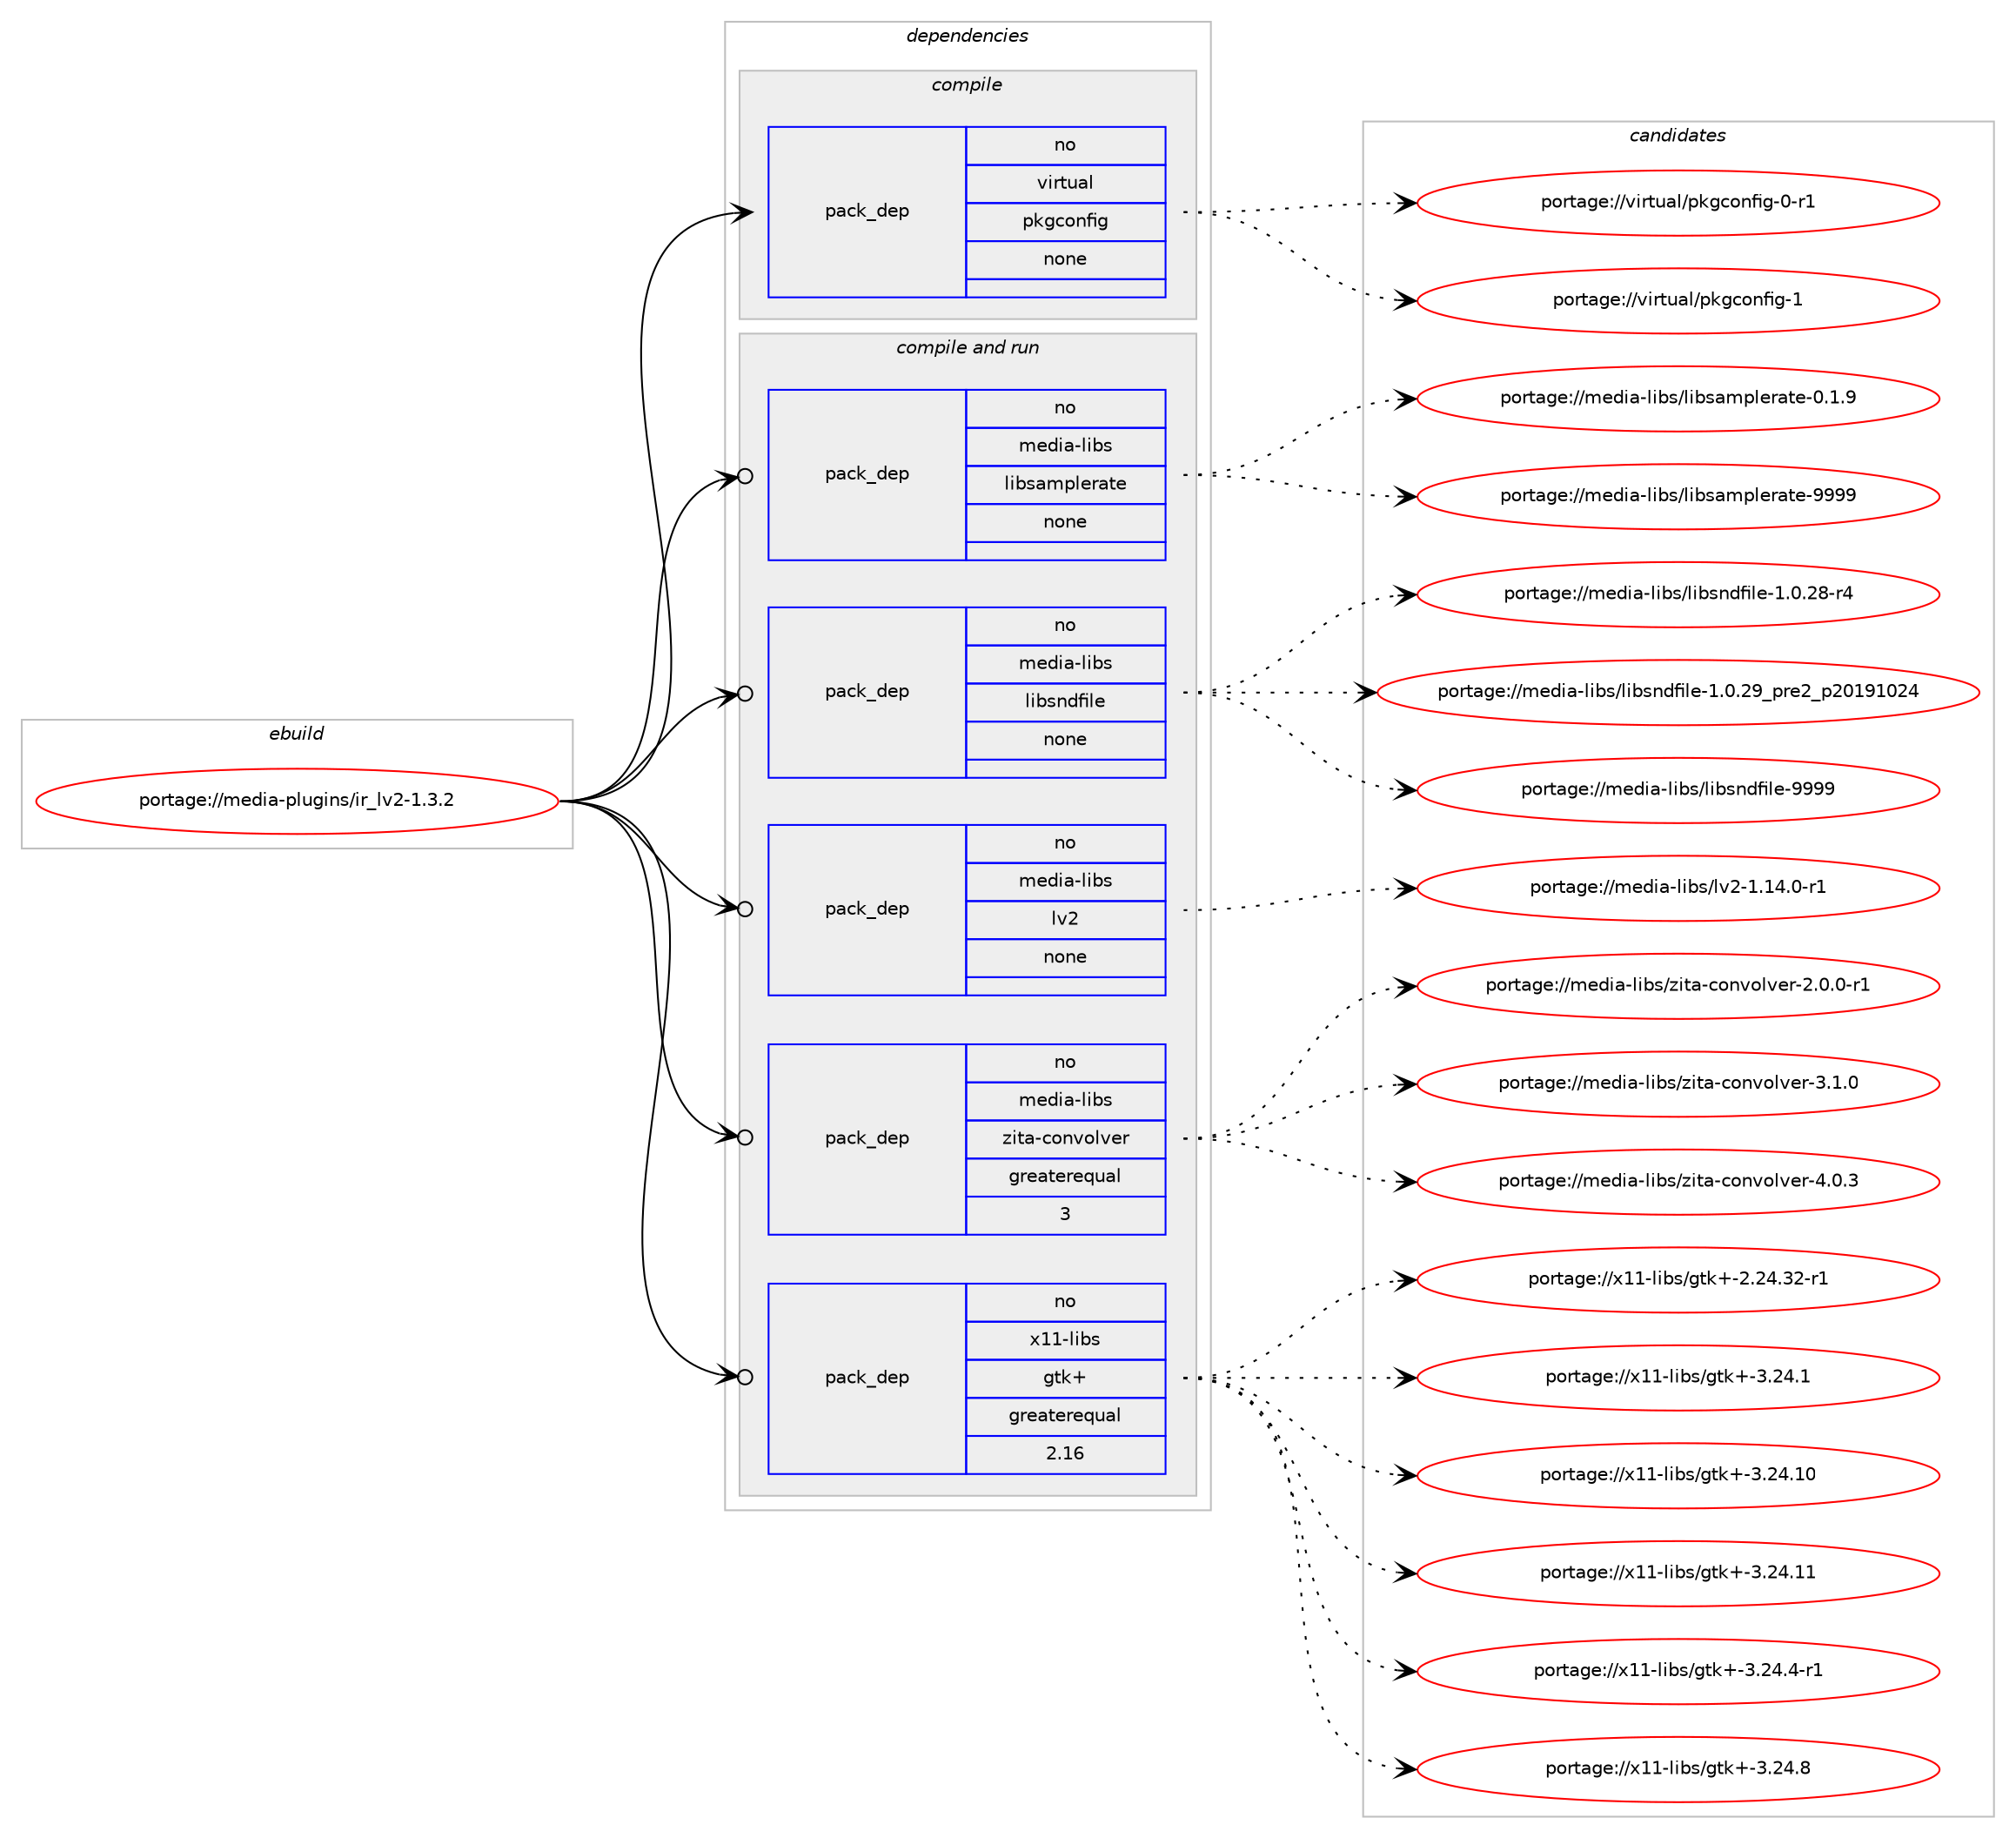 digraph prolog {

# *************
# Graph options
# *************

newrank=true;
concentrate=true;
compound=true;
graph [rankdir=LR,fontname=Helvetica,fontsize=10,ranksep=1.5];#, ranksep=2.5, nodesep=0.2];
edge  [arrowhead=vee];
node  [fontname=Helvetica,fontsize=10];

# **********
# The ebuild
# **********

subgraph cluster_leftcol {
color=gray;
rank=same;
label=<<i>ebuild</i>>;
id [label="portage://media-plugins/ir_lv2-1.3.2", color=red, width=4, href="../media-plugins/ir_lv2-1.3.2.svg"];
}

# ****************
# The dependencies
# ****************

subgraph cluster_midcol {
color=gray;
label=<<i>dependencies</i>>;
subgraph cluster_compile {
fillcolor="#eeeeee";
style=filled;
label=<<i>compile</i>>;
subgraph pack239961 {
dependency326971 [label=<<TABLE BORDER="0" CELLBORDER="1" CELLSPACING="0" CELLPADDING="4" WIDTH="220"><TR><TD ROWSPAN="6" CELLPADDING="30">pack_dep</TD></TR><TR><TD WIDTH="110">no</TD></TR><TR><TD>virtual</TD></TR><TR><TD>pkgconfig</TD></TR><TR><TD>none</TD></TR><TR><TD></TD></TR></TABLE>>, shape=none, color=blue];
}
id:e -> dependency326971:w [weight=20,style="solid",arrowhead="vee"];
}
subgraph cluster_compileandrun {
fillcolor="#eeeeee";
style=filled;
label=<<i>compile and run</i>>;
subgraph pack239962 {
dependency326972 [label=<<TABLE BORDER="0" CELLBORDER="1" CELLSPACING="0" CELLPADDING="4" WIDTH="220"><TR><TD ROWSPAN="6" CELLPADDING="30">pack_dep</TD></TR><TR><TD WIDTH="110">no</TD></TR><TR><TD>media-libs</TD></TR><TR><TD>libsamplerate</TD></TR><TR><TD>none</TD></TR><TR><TD></TD></TR></TABLE>>, shape=none, color=blue];
}
id:e -> dependency326972:w [weight=20,style="solid",arrowhead="odotvee"];
subgraph pack239963 {
dependency326973 [label=<<TABLE BORDER="0" CELLBORDER="1" CELLSPACING="0" CELLPADDING="4" WIDTH="220"><TR><TD ROWSPAN="6" CELLPADDING="30">pack_dep</TD></TR><TR><TD WIDTH="110">no</TD></TR><TR><TD>media-libs</TD></TR><TR><TD>libsndfile</TD></TR><TR><TD>none</TD></TR><TR><TD></TD></TR></TABLE>>, shape=none, color=blue];
}
id:e -> dependency326973:w [weight=20,style="solid",arrowhead="odotvee"];
subgraph pack239964 {
dependency326974 [label=<<TABLE BORDER="0" CELLBORDER="1" CELLSPACING="0" CELLPADDING="4" WIDTH="220"><TR><TD ROWSPAN="6" CELLPADDING="30">pack_dep</TD></TR><TR><TD WIDTH="110">no</TD></TR><TR><TD>media-libs</TD></TR><TR><TD>lv2</TD></TR><TR><TD>none</TD></TR><TR><TD></TD></TR></TABLE>>, shape=none, color=blue];
}
id:e -> dependency326974:w [weight=20,style="solid",arrowhead="odotvee"];
subgraph pack239965 {
dependency326975 [label=<<TABLE BORDER="0" CELLBORDER="1" CELLSPACING="0" CELLPADDING="4" WIDTH="220"><TR><TD ROWSPAN="6" CELLPADDING="30">pack_dep</TD></TR><TR><TD WIDTH="110">no</TD></TR><TR><TD>media-libs</TD></TR><TR><TD>zita-convolver</TD></TR><TR><TD>greaterequal</TD></TR><TR><TD>3</TD></TR></TABLE>>, shape=none, color=blue];
}
id:e -> dependency326975:w [weight=20,style="solid",arrowhead="odotvee"];
subgraph pack239966 {
dependency326976 [label=<<TABLE BORDER="0" CELLBORDER="1" CELLSPACING="0" CELLPADDING="4" WIDTH="220"><TR><TD ROWSPAN="6" CELLPADDING="30">pack_dep</TD></TR><TR><TD WIDTH="110">no</TD></TR><TR><TD>x11-libs</TD></TR><TR><TD>gtk+</TD></TR><TR><TD>greaterequal</TD></TR><TR><TD>2.16</TD></TR></TABLE>>, shape=none, color=blue];
}
id:e -> dependency326976:w [weight=20,style="solid",arrowhead="odotvee"];
}
subgraph cluster_run {
fillcolor="#eeeeee";
style=filled;
label=<<i>run</i>>;
}
}

# **************
# The candidates
# **************

subgraph cluster_choices {
rank=same;
color=gray;
label=<<i>candidates</i>>;

subgraph choice239961 {
color=black;
nodesep=1;
choiceportage11810511411611797108471121071039911111010210510345484511449 [label="portage://virtual/pkgconfig-0-r1", color=red, width=4,href="../virtual/pkgconfig-0-r1.svg"];
choiceportage1181051141161179710847112107103991111101021051034549 [label="portage://virtual/pkgconfig-1", color=red, width=4,href="../virtual/pkgconfig-1.svg"];
dependency326971:e -> choiceportage11810511411611797108471121071039911111010210510345484511449:w [style=dotted,weight="100"];
dependency326971:e -> choiceportage1181051141161179710847112107103991111101021051034549:w [style=dotted,weight="100"];
}
subgraph choice239962 {
color=black;
nodesep=1;
choiceportage10910110010597451081059811547108105981159710911210810111497116101454846494657 [label="portage://media-libs/libsamplerate-0.1.9", color=red, width=4,href="../media-libs/libsamplerate-0.1.9.svg"];
choiceportage109101100105974510810598115471081059811597109112108101114971161014557575757 [label="portage://media-libs/libsamplerate-9999", color=red, width=4,href="../media-libs/libsamplerate-9999.svg"];
dependency326972:e -> choiceportage10910110010597451081059811547108105981159710911210810111497116101454846494657:w [style=dotted,weight="100"];
dependency326972:e -> choiceportage109101100105974510810598115471081059811597109112108101114971161014557575757:w [style=dotted,weight="100"];
}
subgraph choice239963 {
color=black;
nodesep=1;
choiceportage1091011001059745108105981154710810598115110100102105108101454946484650564511452 [label="portage://media-libs/libsndfile-1.0.28-r4", color=red, width=4,href="../media-libs/libsndfile-1.0.28-r4.svg"];
choiceportage1091011001059745108105981154710810598115110100102105108101454946484650579511211410150951125048495749485052 [label="portage://media-libs/libsndfile-1.0.29_pre2_p20191024", color=red, width=4,href="../media-libs/libsndfile-1.0.29_pre2_p20191024.svg"];
choiceportage10910110010597451081059811547108105981151101001021051081014557575757 [label="portage://media-libs/libsndfile-9999", color=red, width=4,href="../media-libs/libsndfile-9999.svg"];
dependency326973:e -> choiceportage1091011001059745108105981154710810598115110100102105108101454946484650564511452:w [style=dotted,weight="100"];
dependency326973:e -> choiceportage1091011001059745108105981154710810598115110100102105108101454946484650579511211410150951125048495749485052:w [style=dotted,weight="100"];
dependency326973:e -> choiceportage10910110010597451081059811547108105981151101001021051081014557575757:w [style=dotted,weight="100"];
}
subgraph choice239964 {
color=black;
nodesep=1;
choiceportage1091011001059745108105981154710811850454946495246484511449 [label="portage://media-libs/lv2-1.14.0-r1", color=red, width=4,href="../media-libs/lv2-1.14.0-r1.svg"];
dependency326974:e -> choiceportage1091011001059745108105981154710811850454946495246484511449:w [style=dotted,weight="100"];
}
subgraph choice239965 {
color=black;
nodesep=1;
choiceportage109101100105974510810598115471221051169745991111101181111081181011144550464846484511449 [label="portage://media-libs/zita-convolver-2.0.0-r1", color=red, width=4,href="../media-libs/zita-convolver-2.0.0-r1.svg"];
choiceportage10910110010597451081059811547122105116974599111110118111108118101114455146494648 [label="portage://media-libs/zita-convolver-3.1.0", color=red, width=4,href="../media-libs/zita-convolver-3.1.0.svg"];
choiceportage10910110010597451081059811547122105116974599111110118111108118101114455246484651 [label="portage://media-libs/zita-convolver-4.0.3", color=red, width=4,href="../media-libs/zita-convolver-4.0.3.svg"];
dependency326975:e -> choiceportage109101100105974510810598115471221051169745991111101181111081181011144550464846484511449:w [style=dotted,weight="100"];
dependency326975:e -> choiceportage10910110010597451081059811547122105116974599111110118111108118101114455146494648:w [style=dotted,weight="100"];
dependency326975:e -> choiceportage10910110010597451081059811547122105116974599111110118111108118101114455246484651:w [style=dotted,weight="100"];
}
subgraph choice239966 {
color=black;
nodesep=1;
choiceportage12049494510810598115471031161074345504650524651504511449 [label="portage://x11-libs/gtk+-2.24.32-r1", color=red, width=4,href="../x11-libs/gtk+-2.24.32-r1.svg"];
choiceportage12049494510810598115471031161074345514650524649 [label="portage://x11-libs/gtk+-3.24.1", color=red, width=4,href="../x11-libs/gtk+-3.24.1.svg"];
choiceportage1204949451081059811547103116107434551465052464948 [label="portage://x11-libs/gtk+-3.24.10", color=red, width=4,href="../x11-libs/gtk+-3.24.10.svg"];
choiceportage1204949451081059811547103116107434551465052464949 [label="portage://x11-libs/gtk+-3.24.11", color=red, width=4,href="../x11-libs/gtk+-3.24.11.svg"];
choiceportage120494945108105981154710311610743455146505246524511449 [label="portage://x11-libs/gtk+-3.24.4-r1", color=red, width=4,href="../x11-libs/gtk+-3.24.4-r1.svg"];
choiceportage12049494510810598115471031161074345514650524656 [label="portage://x11-libs/gtk+-3.24.8", color=red, width=4,href="../x11-libs/gtk+-3.24.8.svg"];
dependency326976:e -> choiceportage12049494510810598115471031161074345504650524651504511449:w [style=dotted,weight="100"];
dependency326976:e -> choiceportage12049494510810598115471031161074345514650524649:w [style=dotted,weight="100"];
dependency326976:e -> choiceportage1204949451081059811547103116107434551465052464948:w [style=dotted,weight="100"];
dependency326976:e -> choiceportage1204949451081059811547103116107434551465052464949:w [style=dotted,weight="100"];
dependency326976:e -> choiceportage120494945108105981154710311610743455146505246524511449:w [style=dotted,weight="100"];
dependency326976:e -> choiceportage12049494510810598115471031161074345514650524656:w [style=dotted,weight="100"];
}
}

}

